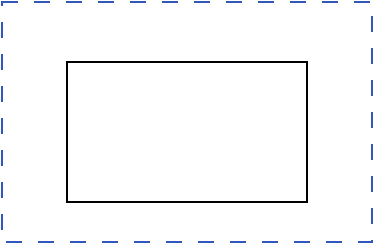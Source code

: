 <mxfile version="22.0.1" type="device">
  <diagram name="Page-1" id="I1tpKcfnqch8U0cST2aE">
    <mxGraphModel dx="1934" dy="1176" grid="1" gridSize="10" guides="1" tooltips="1" connect="1" arrows="1" fold="1" page="1" pageScale="1" pageWidth="1100" pageHeight="850" math="0" shadow="0">
      <root>
        <mxCell id="0" />
        <mxCell id="1" parent="0" />
        <mxCell id="hTdMgRG7vLIHHIcAO978-29" value="" style="rounded=0;whiteSpace=wrap;html=1;" parent="1" vertex="1">
          <mxGeometry x="192.5" y="740" width="120" height="70" as="geometry" />
        </mxCell>
        <mxCell id="hTdMgRG7vLIHHIcAO978-43" value="" style="rounded=0;whiteSpace=wrap;html=1;dashed=1;dashPattern=8 8;glass=0;fillColor=none;strokeColor=#3257BF;" parent="1" vertex="1">
          <mxGeometry x="160" y="710" width="185" height="120" as="geometry" />
        </mxCell>
      </root>
    </mxGraphModel>
  </diagram>
</mxfile>
